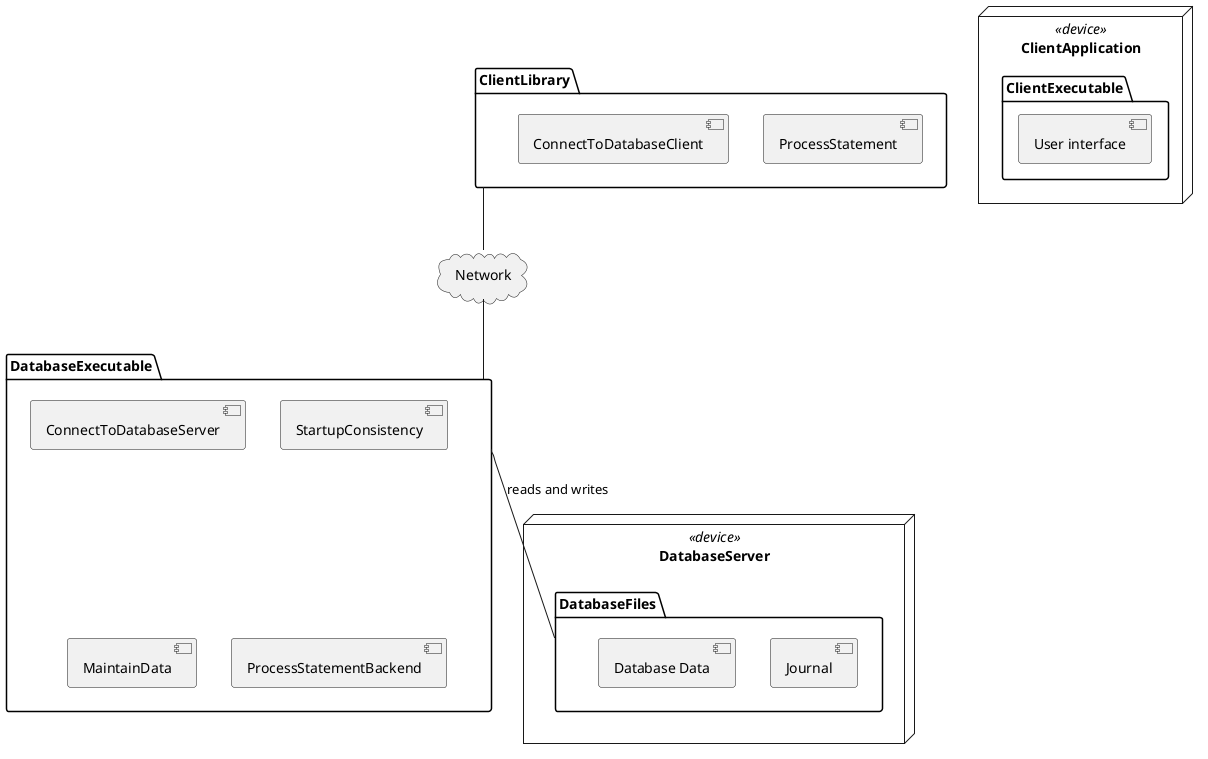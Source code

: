 @startuml deployment-diagram.png

skinparam backgroundcolor transparent

ClientLibrary -- Network

Network -- DatabaseExecutable

node ClientApplication <<device>> {
	
	folder ClientExecutable {
	
		[User interface]
	
		folder ClientLibrary {
			[ProcessStatement]
			[ConnectToDatabaseClient]
		}
	}
}

cloud Network {
}

node DatabaseServer <<device>> {

	DatabaseExecutable -- DatabaseFiles : reads and writes

	folder DatabaseExecutable {
		[ConnectToDatabaseServer]
		[StartupConsistency]	
		[MaintainData]
		[ProcessStatementBackend]
	}

	folder DatabaseFiles {
		[Journal]
		[Database Data]
	}
}

@enduml